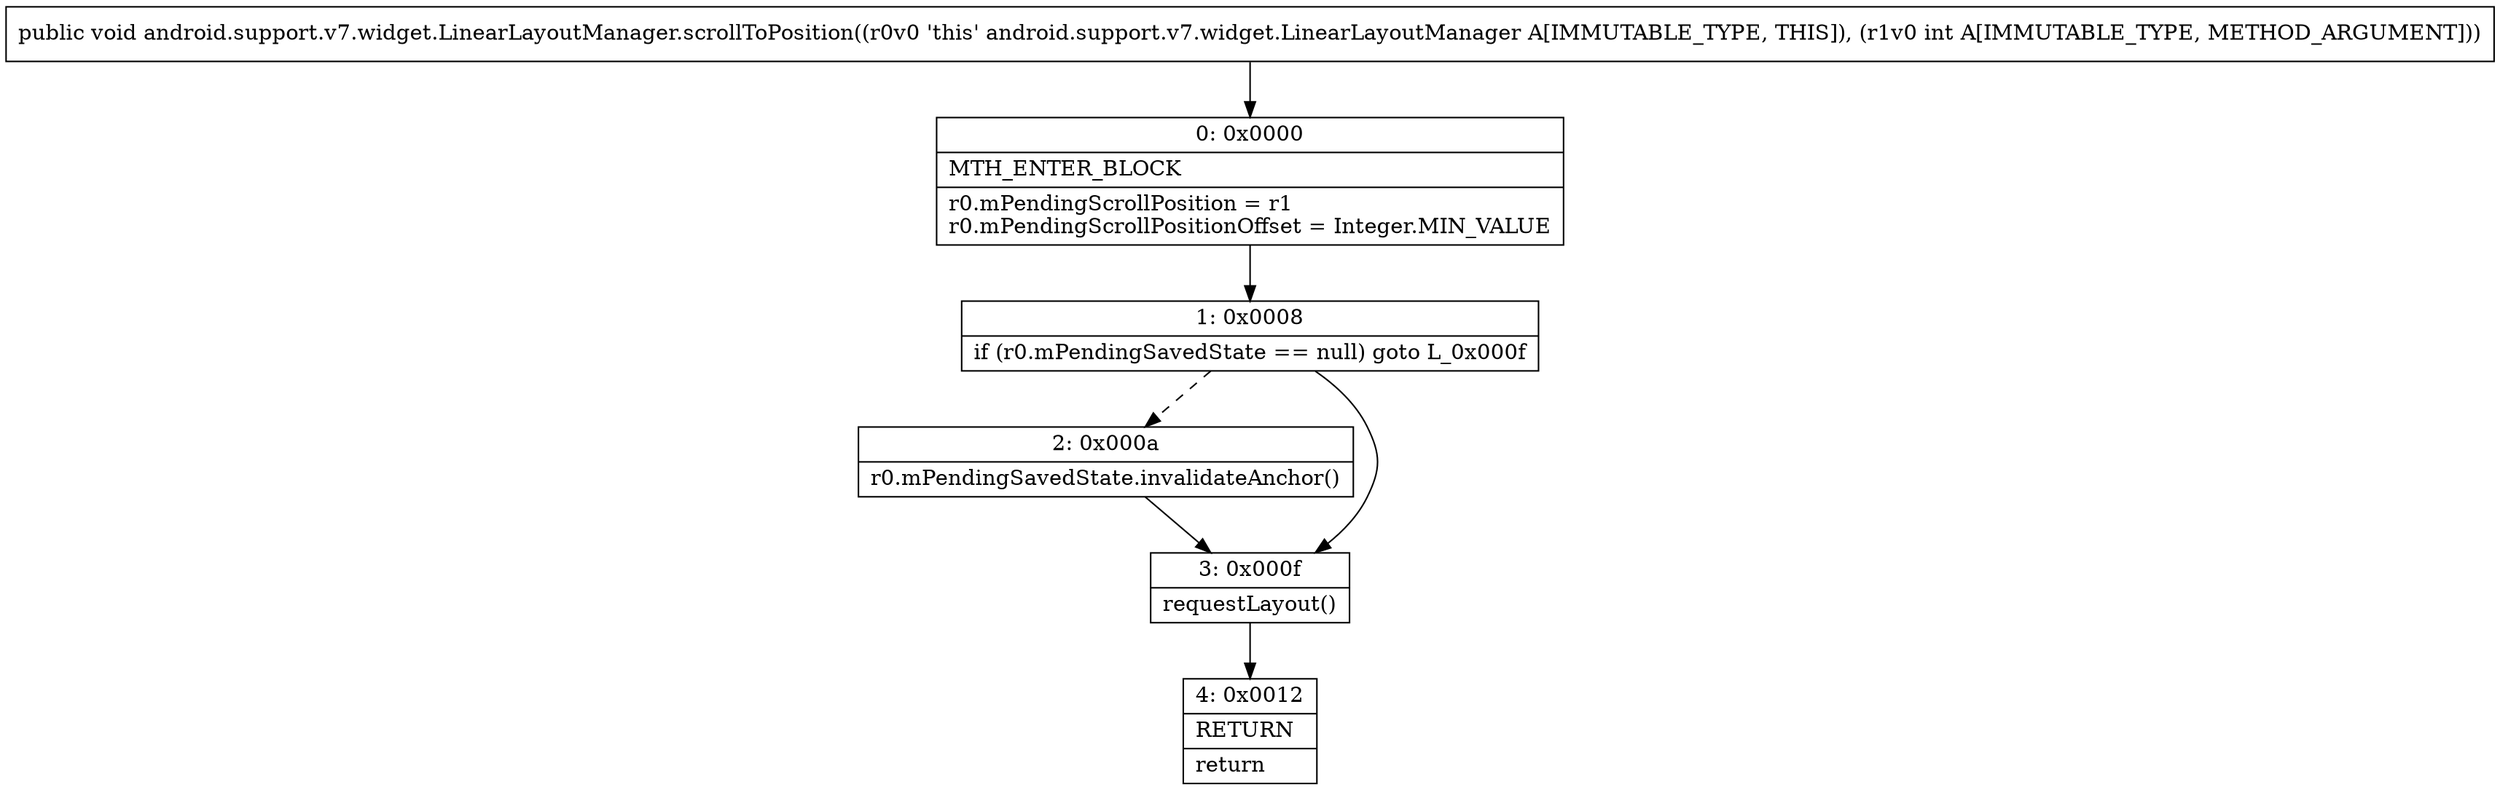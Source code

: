 digraph "CFG forandroid.support.v7.widget.LinearLayoutManager.scrollToPosition(I)V" {
Node_0 [shape=record,label="{0\:\ 0x0000|MTH_ENTER_BLOCK\l|r0.mPendingScrollPosition = r1\lr0.mPendingScrollPositionOffset = Integer.MIN_VALUE\l}"];
Node_1 [shape=record,label="{1\:\ 0x0008|if (r0.mPendingSavedState == null) goto L_0x000f\l}"];
Node_2 [shape=record,label="{2\:\ 0x000a|r0.mPendingSavedState.invalidateAnchor()\l}"];
Node_3 [shape=record,label="{3\:\ 0x000f|requestLayout()\l}"];
Node_4 [shape=record,label="{4\:\ 0x0012|RETURN\l|return\l}"];
MethodNode[shape=record,label="{public void android.support.v7.widget.LinearLayoutManager.scrollToPosition((r0v0 'this' android.support.v7.widget.LinearLayoutManager A[IMMUTABLE_TYPE, THIS]), (r1v0 int A[IMMUTABLE_TYPE, METHOD_ARGUMENT])) }"];
MethodNode -> Node_0;
Node_0 -> Node_1;
Node_1 -> Node_2[style=dashed];
Node_1 -> Node_3;
Node_2 -> Node_3;
Node_3 -> Node_4;
}

